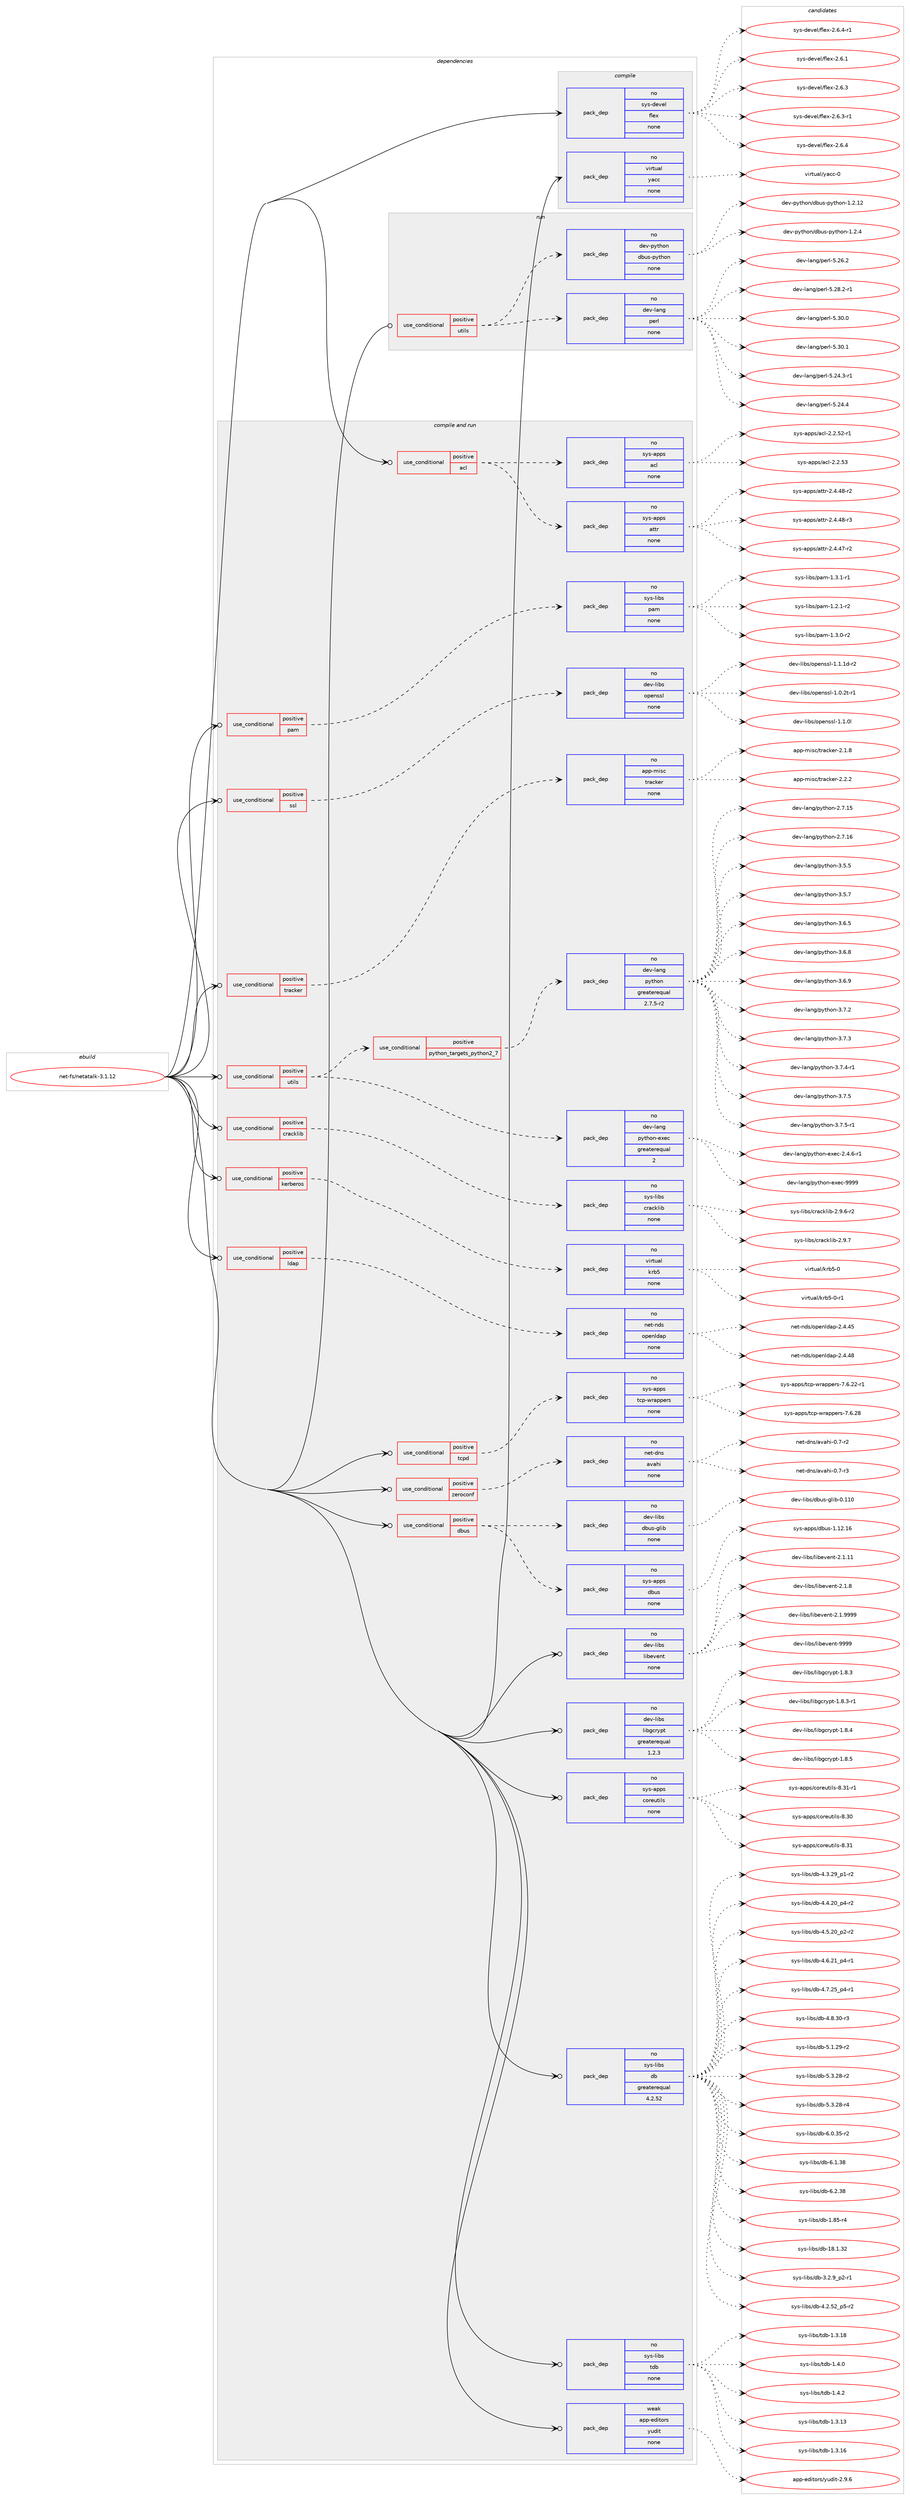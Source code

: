 digraph prolog {

# *************
# Graph options
# *************

newrank=true;
concentrate=true;
compound=true;
graph [rankdir=LR,fontname=Helvetica,fontsize=10,ranksep=1.5];#, ranksep=2.5, nodesep=0.2];
edge  [arrowhead=vee];
node  [fontname=Helvetica,fontsize=10];

# **********
# The ebuild
# **********

subgraph cluster_leftcol {
color=gray;
rank=same;
label=<<i>ebuild</i>>;
id [label="net-fs/netatalk-3.1.12", color=red, width=4, href="../net-fs/netatalk-3.1.12.svg"];
}

# ****************
# The dependencies
# ****************

subgraph cluster_midcol {
color=gray;
label=<<i>dependencies</i>>;
subgraph cluster_compile {
fillcolor="#eeeeee";
style=filled;
label=<<i>compile</i>>;
subgraph pack605714 {
dependency819735 [label=<<TABLE BORDER="0" CELLBORDER="1" CELLSPACING="0" CELLPADDING="4" WIDTH="220"><TR><TD ROWSPAN="6" CELLPADDING="30">pack_dep</TD></TR><TR><TD WIDTH="110">no</TD></TR><TR><TD>sys-devel</TD></TR><TR><TD>flex</TD></TR><TR><TD>none</TD></TR><TR><TD></TD></TR></TABLE>>, shape=none, color=blue];
}
id:e -> dependency819735:w [weight=20,style="solid",arrowhead="vee"];
subgraph pack605715 {
dependency819736 [label=<<TABLE BORDER="0" CELLBORDER="1" CELLSPACING="0" CELLPADDING="4" WIDTH="220"><TR><TD ROWSPAN="6" CELLPADDING="30">pack_dep</TD></TR><TR><TD WIDTH="110">no</TD></TR><TR><TD>virtual</TD></TR><TR><TD>yacc</TD></TR><TR><TD>none</TD></TR><TR><TD></TD></TR></TABLE>>, shape=none, color=blue];
}
id:e -> dependency819736:w [weight=20,style="solid",arrowhead="vee"];
}
subgraph cluster_compileandrun {
fillcolor="#eeeeee";
style=filled;
label=<<i>compile and run</i>>;
subgraph cond199676 {
dependency819737 [label=<<TABLE BORDER="0" CELLBORDER="1" CELLSPACING="0" CELLPADDING="4"><TR><TD ROWSPAN="3" CELLPADDING="10">use_conditional</TD></TR><TR><TD>positive</TD></TR><TR><TD>acl</TD></TR></TABLE>>, shape=none, color=red];
subgraph pack605716 {
dependency819738 [label=<<TABLE BORDER="0" CELLBORDER="1" CELLSPACING="0" CELLPADDING="4" WIDTH="220"><TR><TD ROWSPAN="6" CELLPADDING="30">pack_dep</TD></TR><TR><TD WIDTH="110">no</TD></TR><TR><TD>sys-apps</TD></TR><TR><TD>attr</TD></TR><TR><TD>none</TD></TR><TR><TD></TD></TR></TABLE>>, shape=none, color=blue];
}
dependency819737:e -> dependency819738:w [weight=20,style="dashed",arrowhead="vee"];
subgraph pack605717 {
dependency819739 [label=<<TABLE BORDER="0" CELLBORDER="1" CELLSPACING="0" CELLPADDING="4" WIDTH="220"><TR><TD ROWSPAN="6" CELLPADDING="30">pack_dep</TD></TR><TR><TD WIDTH="110">no</TD></TR><TR><TD>sys-apps</TD></TR><TR><TD>acl</TD></TR><TR><TD>none</TD></TR><TR><TD></TD></TR></TABLE>>, shape=none, color=blue];
}
dependency819737:e -> dependency819739:w [weight=20,style="dashed",arrowhead="vee"];
}
id:e -> dependency819737:w [weight=20,style="solid",arrowhead="odotvee"];
subgraph cond199677 {
dependency819740 [label=<<TABLE BORDER="0" CELLBORDER="1" CELLSPACING="0" CELLPADDING="4"><TR><TD ROWSPAN="3" CELLPADDING="10">use_conditional</TD></TR><TR><TD>positive</TD></TR><TR><TD>cracklib</TD></TR></TABLE>>, shape=none, color=red];
subgraph pack605718 {
dependency819741 [label=<<TABLE BORDER="0" CELLBORDER="1" CELLSPACING="0" CELLPADDING="4" WIDTH="220"><TR><TD ROWSPAN="6" CELLPADDING="30">pack_dep</TD></TR><TR><TD WIDTH="110">no</TD></TR><TR><TD>sys-libs</TD></TR><TR><TD>cracklib</TD></TR><TR><TD>none</TD></TR><TR><TD></TD></TR></TABLE>>, shape=none, color=blue];
}
dependency819740:e -> dependency819741:w [weight=20,style="dashed",arrowhead="vee"];
}
id:e -> dependency819740:w [weight=20,style="solid",arrowhead="odotvee"];
subgraph cond199678 {
dependency819742 [label=<<TABLE BORDER="0" CELLBORDER="1" CELLSPACING="0" CELLPADDING="4"><TR><TD ROWSPAN="3" CELLPADDING="10">use_conditional</TD></TR><TR><TD>positive</TD></TR><TR><TD>dbus</TD></TR></TABLE>>, shape=none, color=red];
subgraph pack605719 {
dependency819743 [label=<<TABLE BORDER="0" CELLBORDER="1" CELLSPACING="0" CELLPADDING="4" WIDTH="220"><TR><TD ROWSPAN="6" CELLPADDING="30">pack_dep</TD></TR><TR><TD WIDTH="110">no</TD></TR><TR><TD>sys-apps</TD></TR><TR><TD>dbus</TD></TR><TR><TD>none</TD></TR><TR><TD></TD></TR></TABLE>>, shape=none, color=blue];
}
dependency819742:e -> dependency819743:w [weight=20,style="dashed",arrowhead="vee"];
subgraph pack605720 {
dependency819744 [label=<<TABLE BORDER="0" CELLBORDER="1" CELLSPACING="0" CELLPADDING="4" WIDTH="220"><TR><TD ROWSPAN="6" CELLPADDING="30">pack_dep</TD></TR><TR><TD WIDTH="110">no</TD></TR><TR><TD>dev-libs</TD></TR><TR><TD>dbus-glib</TD></TR><TR><TD>none</TD></TR><TR><TD></TD></TR></TABLE>>, shape=none, color=blue];
}
dependency819742:e -> dependency819744:w [weight=20,style="dashed",arrowhead="vee"];
}
id:e -> dependency819742:w [weight=20,style="solid",arrowhead="odotvee"];
subgraph cond199679 {
dependency819745 [label=<<TABLE BORDER="0" CELLBORDER="1" CELLSPACING="0" CELLPADDING="4"><TR><TD ROWSPAN="3" CELLPADDING="10">use_conditional</TD></TR><TR><TD>positive</TD></TR><TR><TD>kerberos</TD></TR></TABLE>>, shape=none, color=red];
subgraph pack605721 {
dependency819746 [label=<<TABLE BORDER="0" CELLBORDER="1" CELLSPACING="0" CELLPADDING="4" WIDTH="220"><TR><TD ROWSPAN="6" CELLPADDING="30">pack_dep</TD></TR><TR><TD WIDTH="110">no</TD></TR><TR><TD>virtual</TD></TR><TR><TD>krb5</TD></TR><TR><TD>none</TD></TR><TR><TD></TD></TR></TABLE>>, shape=none, color=blue];
}
dependency819745:e -> dependency819746:w [weight=20,style="dashed",arrowhead="vee"];
}
id:e -> dependency819745:w [weight=20,style="solid",arrowhead="odotvee"];
subgraph cond199680 {
dependency819747 [label=<<TABLE BORDER="0" CELLBORDER="1" CELLSPACING="0" CELLPADDING="4"><TR><TD ROWSPAN="3" CELLPADDING="10">use_conditional</TD></TR><TR><TD>positive</TD></TR><TR><TD>ldap</TD></TR></TABLE>>, shape=none, color=red];
subgraph pack605722 {
dependency819748 [label=<<TABLE BORDER="0" CELLBORDER="1" CELLSPACING="0" CELLPADDING="4" WIDTH="220"><TR><TD ROWSPAN="6" CELLPADDING="30">pack_dep</TD></TR><TR><TD WIDTH="110">no</TD></TR><TR><TD>net-nds</TD></TR><TR><TD>openldap</TD></TR><TR><TD>none</TD></TR><TR><TD></TD></TR></TABLE>>, shape=none, color=blue];
}
dependency819747:e -> dependency819748:w [weight=20,style="dashed",arrowhead="vee"];
}
id:e -> dependency819747:w [weight=20,style="solid",arrowhead="odotvee"];
subgraph cond199681 {
dependency819749 [label=<<TABLE BORDER="0" CELLBORDER="1" CELLSPACING="0" CELLPADDING="4"><TR><TD ROWSPAN="3" CELLPADDING="10">use_conditional</TD></TR><TR><TD>positive</TD></TR><TR><TD>pam</TD></TR></TABLE>>, shape=none, color=red];
subgraph pack605723 {
dependency819750 [label=<<TABLE BORDER="0" CELLBORDER="1" CELLSPACING="0" CELLPADDING="4" WIDTH="220"><TR><TD ROWSPAN="6" CELLPADDING="30">pack_dep</TD></TR><TR><TD WIDTH="110">no</TD></TR><TR><TD>sys-libs</TD></TR><TR><TD>pam</TD></TR><TR><TD>none</TD></TR><TR><TD></TD></TR></TABLE>>, shape=none, color=blue];
}
dependency819749:e -> dependency819750:w [weight=20,style="dashed",arrowhead="vee"];
}
id:e -> dependency819749:w [weight=20,style="solid",arrowhead="odotvee"];
subgraph cond199682 {
dependency819751 [label=<<TABLE BORDER="0" CELLBORDER="1" CELLSPACING="0" CELLPADDING="4"><TR><TD ROWSPAN="3" CELLPADDING="10">use_conditional</TD></TR><TR><TD>positive</TD></TR><TR><TD>ssl</TD></TR></TABLE>>, shape=none, color=red];
subgraph pack605724 {
dependency819752 [label=<<TABLE BORDER="0" CELLBORDER="1" CELLSPACING="0" CELLPADDING="4" WIDTH="220"><TR><TD ROWSPAN="6" CELLPADDING="30">pack_dep</TD></TR><TR><TD WIDTH="110">no</TD></TR><TR><TD>dev-libs</TD></TR><TR><TD>openssl</TD></TR><TR><TD>none</TD></TR><TR><TD></TD></TR></TABLE>>, shape=none, color=blue];
}
dependency819751:e -> dependency819752:w [weight=20,style="dashed",arrowhead="vee"];
}
id:e -> dependency819751:w [weight=20,style="solid",arrowhead="odotvee"];
subgraph cond199683 {
dependency819753 [label=<<TABLE BORDER="0" CELLBORDER="1" CELLSPACING="0" CELLPADDING="4"><TR><TD ROWSPAN="3" CELLPADDING="10">use_conditional</TD></TR><TR><TD>positive</TD></TR><TR><TD>tcpd</TD></TR></TABLE>>, shape=none, color=red];
subgraph pack605725 {
dependency819754 [label=<<TABLE BORDER="0" CELLBORDER="1" CELLSPACING="0" CELLPADDING="4" WIDTH="220"><TR><TD ROWSPAN="6" CELLPADDING="30">pack_dep</TD></TR><TR><TD WIDTH="110">no</TD></TR><TR><TD>sys-apps</TD></TR><TR><TD>tcp-wrappers</TD></TR><TR><TD>none</TD></TR><TR><TD></TD></TR></TABLE>>, shape=none, color=blue];
}
dependency819753:e -> dependency819754:w [weight=20,style="dashed",arrowhead="vee"];
}
id:e -> dependency819753:w [weight=20,style="solid",arrowhead="odotvee"];
subgraph cond199684 {
dependency819755 [label=<<TABLE BORDER="0" CELLBORDER="1" CELLSPACING="0" CELLPADDING="4"><TR><TD ROWSPAN="3" CELLPADDING="10">use_conditional</TD></TR><TR><TD>positive</TD></TR><TR><TD>tracker</TD></TR></TABLE>>, shape=none, color=red];
subgraph pack605726 {
dependency819756 [label=<<TABLE BORDER="0" CELLBORDER="1" CELLSPACING="0" CELLPADDING="4" WIDTH="220"><TR><TD ROWSPAN="6" CELLPADDING="30">pack_dep</TD></TR><TR><TD WIDTH="110">no</TD></TR><TR><TD>app-misc</TD></TR><TR><TD>tracker</TD></TR><TR><TD>none</TD></TR><TR><TD></TD></TR></TABLE>>, shape=none, color=blue];
}
dependency819755:e -> dependency819756:w [weight=20,style="dashed",arrowhead="vee"];
}
id:e -> dependency819755:w [weight=20,style="solid",arrowhead="odotvee"];
subgraph cond199685 {
dependency819757 [label=<<TABLE BORDER="0" CELLBORDER="1" CELLSPACING="0" CELLPADDING="4"><TR><TD ROWSPAN="3" CELLPADDING="10">use_conditional</TD></TR><TR><TD>positive</TD></TR><TR><TD>utils</TD></TR></TABLE>>, shape=none, color=red];
subgraph cond199686 {
dependency819758 [label=<<TABLE BORDER="0" CELLBORDER="1" CELLSPACING="0" CELLPADDING="4"><TR><TD ROWSPAN="3" CELLPADDING="10">use_conditional</TD></TR><TR><TD>positive</TD></TR><TR><TD>python_targets_python2_7</TD></TR></TABLE>>, shape=none, color=red];
subgraph pack605727 {
dependency819759 [label=<<TABLE BORDER="0" CELLBORDER="1" CELLSPACING="0" CELLPADDING="4" WIDTH="220"><TR><TD ROWSPAN="6" CELLPADDING="30">pack_dep</TD></TR><TR><TD WIDTH="110">no</TD></TR><TR><TD>dev-lang</TD></TR><TR><TD>python</TD></TR><TR><TD>greaterequal</TD></TR><TR><TD>2.7.5-r2</TD></TR></TABLE>>, shape=none, color=blue];
}
dependency819758:e -> dependency819759:w [weight=20,style="dashed",arrowhead="vee"];
}
dependency819757:e -> dependency819758:w [weight=20,style="dashed",arrowhead="vee"];
subgraph pack605728 {
dependency819760 [label=<<TABLE BORDER="0" CELLBORDER="1" CELLSPACING="0" CELLPADDING="4" WIDTH="220"><TR><TD ROWSPAN="6" CELLPADDING="30">pack_dep</TD></TR><TR><TD WIDTH="110">no</TD></TR><TR><TD>dev-lang</TD></TR><TR><TD>python-exec</TD></TR><TR><TD>greaterequal</TD></TR><TR><TD>2</TD></TR></TABLE>>, shape=none, color=blue];
}
dependency819757:e -> dependency819760:w [weight=20,style="dashed",arrowhead="vee"];
}
id:e -> dependency819757:w [weight=20,style="solid",arrowhead="odotvee"];
subgraph cond199687 {
dependency819761 [label=<<TABLE BORDER="0" CELLBORDER="1" CELLSPACING="0" CELLPADDING="4"><TR><TD ROWSPAN="3" CELLPADDING="10">use_conditional</TD></TR><TR><TD>positive</TD></TR><TR><TD>zeroconf</TD></TR></TABLE>>, shape=none, color=red];
subgraph pack605729 {
dependency819762 [label=<<TABLE BORDER="0" CELLBORDER="1" CELLSPACING="0" CELLPADDING="4" WIDTH="220"><TR><TD ROWSPAN="6" CELLPADDING="30">pack_dep</TD></TR><TR><TD WIDTH="110">no</TD></TR><TR><TD>net-dns</TD></TR><TR><TD>avahi</TD></TR><TR><TD>none</TD></TR><TR><TD></TD></TR></TABLE>>, shape=none, color=blue];
}
dependency819761:e -> dependency819762:w [weight=20,style="dashed",arrowhead="vee"];
}
id:e -> dependency819761:w [weight=20,style="solid",arrowhead="odotvee"];
subgraph pack605730 {
dependency819763 [label=<<TABLE BORDER="0" CELLBORDER="1" CELLSPACING="0" CELLPADDING="4" WIDTH="220"><TR><TD ROWSPAN="6" CELLPADDING="30">pack_dep</TD></TR><TR><TD WIDTH="110">no</TD></TR><TR><TD>dev-libs</TD></TR><TR><TD>libevent</TD></TR><TR><TD>none</TD></TR><TR><TD></TD></TR></TABLE>>, shape=none, color=blue];
}
id:e -> dependency819763:w [weight=20,style="solid",arrowhead="odotvee"];
subgraph pack605731 {
dependency819764 [label=<<TABLE BORDER="0" CELLBORDER="1" CELLSPACING="0" CELLPADDING="4" WIDTH="220"><TR><TD ROWSPAN="6" CELLPADDING="30">pack_dep</TD></TR><TR><TD WIDTH="110">no</TD></TR><TR><TD>dev-libs</TD></TR><TR><TD>libgcrypt</TD></TR><TR><TD>greaterequal</TD></TR><TR><TD>1.2.3</TD></TR></TABLE>>, shape=none, color=blue];
}
id:e -> dependency819764:w [weight=20,style="solid",arrowhead="odotvee"];
subgraph pack605732 {
dependency819765 [label=<<TABLE BORDER="0" CELLBORDER="1" CELLSPACING="0" CELLPADDING="4" WIDTH="220"><TR><TD ROWSPAN="6" CELLPADDING="30">pack_dep</TD></TR><TR><TD WIDTH="110">no</TD></TR><TR><TD>sys-apps</TD></TR><TR><TD>coreutils</TD></TR><TR><TD>none</TD></TR><TR><TD></TD></TR></TABLE>>, shape=none, color=blue];
}
id:e -> dependency819765:w [weight=20,style="solid",arrowhead="odotvee"];
subgraph pack605733 {
dependency819766 [label=<<TABLE BORDER="0" CELLBORDER="1" CELLSPACING="0" CELLPADDING="4" WIDTH="220"><TR><TD ROWSPAN="6" CELLPADDING="30">pack_dep</TD></TR><TR><TD WIDTH="110">no</TD></TR><TR><TD>sys-libs</TD></TR><TR><TD>db</TD></TR><TR><TD>greaterequal</TD></TR><TR><TD>4.2.52</TD></TR></TABLE>>, shape=none, color=blue];
}
id:e -> dependency819766:w [weight=20,style="solid",arrowhead="odotvee"];
subgraph pack605734 {
dependency819767 [label=<<TABLE BORDER="0" CELLBORDER="1" CELLSPACING="0" CELLPADDING="4" WIDTH="220"><TR><TD ROWSPAN="6" CELLPADDING="30">pack_dep</TD></TR><TR><TD WIDTH="110">no</TD></TR><TR><TD>sys-libs</TD></TR><TR><TD>tdb</TD></TR><TR><TD>none</TD></TR><TR><TD></TD></TR></TABLE>>, shape=none, color=blue];
}
id:e -> dependency819767:w [weight=20,style="solid",arrowhead="odotvee"];
subgraph pack605735 {
dependency819768 [label=<<TABLE BORDER="0" CELLBORDER="1" CELLSPACING="0" CELLPADDING="4" WIDTH="220"><TR><TD ROWSPAN="6" CELLPADDING="30">pack_dep</TD></TR><TR><TD WIDTH="110">weak</TD></TR><TR><TD>app-editors</TD></TR><TR><TD>yudit</TD></TR><TR><TD>none</TD></TR><TR><TD></TD></TR></TABLE>>, shape=none, color=blue];
}
id:e -> dependency819768:w [weight=20,style="solid",arrowhead="odotvee"];
}
subgraph cluster_run {
fillcolor="#eeeeee";
style=filled;
label=<<i>run</i>>;
subgraph cond199688 {
dependency819769 [label=<<TABLE BORDER="0" CELLBORDER="1" CELLSPACING="0" CELLPADDING="4"><TR><TD ROWSPAN="3" CELLPADDING="10">use_conditional</TD></TR><TR><TD>positive</TD></TR><TR><TD>utils</TD></TR></TABLE>>, shape=none, color=red];
subgraph pack605736 {
dependency819770 [label=<<TABLE BORDER="0" CELLBORDER="1" CELLSPACING="0" CELLPADDING="4" WIDTH="220"><TR><TD ROWSPAN="6" CELLPADDING="30">pack_dep</TD></TR><TR><TD WIDTH="110">no</TD></TR><TR><TD>dev-lang</TD></TR><TR><TD>perl</TD></TR><TR><TD>none</TD></TR><TR><TD></TD></TR></TABLE>>, shape=none, color=blue];
}
dependency819769:e -> dependency819770:w [weight=20,style="dashed",arrowhead="vee"];
subgraph pack605737 {
dependency819771 [label=<<TABLE BORDER="0" CELLBORDER="1" CELLSPACING="0" CELLPADDING="4" WIDTH="220"><TR><TD ROWSPAN="6" CELLPADDING="30">pack_dep</TD></TR><TR><TD WIDTH="110">no</TD></TR><TR><TD>dev-python</TD></TR><TR><TD>dbus-python</TD></TR><TR><TD>none</TD></TR><TR><TD></TD></TR></TABLE>>, shape=none, color=blue];
}
dependency819769:e -> dependency819771:w [weight=20,style="dashed",arrowhead="vee"];
}
id:e -> dependency819769:w [weight=20,style="solid",arrowhead="odot"];
}
}

# **************
# The candidates
# **************

subgraph cluster_choices {
rank=same;
color=gray;
label=<<i>candidates</i>>;

subgraph choice605714 {
color=black;
nodesep=1;
choice1151211154510010111810110847102108101120455046544649 [label="sys-devel/flex-2.6.1", color=red, width=4,href="../sys-devel/flex-2.6.1.svg"];
choice1151211154510010111810110847102108101120455046544651 [label="sys-devel/flex-2.6.3", color=red, width=4,href="../sys-devel/flex-2.6.3.svg"];
choice11512111545100101118101108471021081011204550465446514511449 [label="sys-devel/flex-2.6.3-r1", color=red, width=4,href="../sys-devel/flex-2.6.3-r1.svg"];
choice1151211154510010111810110847102108101120455046544652 [label="sys-devel/flex-2.6.4", color=red, width=4,href="../sys-devel/flex-2.6.4.svg"];
choice11512111545100101118101108471021081011204550465446524511449 [label="sys-devel/flex-2.6.4-r1", color=red, width=4,href="../sys-devel/flex-2.6.4-r1.svg"];
dependency819735:e -> choice1151211154510010111810110847102108101120455046544649:w [style=dotted,weight="100"];
dependency819735:e -> choice1151211154510010111810110847102108101120455046544651:w [style=dotted,weight="100"];
dependency819735:e -> choice11512111545100101118101108471021081011204550465446514511449:w [style=dotted,weight="100"];
dependency819735:e -> choice1151211154510010111810110847102108101120455046544652:w [style=dotted,weight="100"];
dependency819735:e -> choice11512111545100101118101108471021081011204550465446524511449:w [style=dotted,weight="100"];
}
subgraph choice605715 {
color=black;
nodesep=1;
choice11810511411611797108471219799994548 [label="virtual/yacc-0", color=red, width=4,href="../virtual/yacc-0.svg"];
dependency819736:e -> choice11810511411611797108471219799994548:w [style=dotted,weight="100"];
}
subgraph choice605716 {
color=black;
nodesep=1;
choice11512111545971121121154797116116114455046524652554511450 [label="sys-apps/attr-2.4.47-r2", color=red, width=4,href="../sys-apps/attr-2.4.47-r2.svg"];
choice11512111545971121121154797116116114455046524652564511450 [label="sys-apps/attr-2.4.48-r2", color=red, width=4,href="../sys-apps/attr-2.4.48-r2.svg"];
choice11512111545971121121154797116116114455046524652564511451 [label="sys-apps/attr-2.4.48-r3", color=red, width=4,href="../sys-apps/attr-2.4.48-r3.svg"];
dependency819738:e -> choice11512111545971121121154797116116114455046524652554511450:w [style=dotted,weight="100"];
dependency819738:e -> choice11512111545971121121154797116116114455046524652564511450:w [style=dotted,weight="100"];
dependency819738:e -> choice11512111545971121121154797116116114455046524652564511451:w [style=dotted,weight="100"];
}
subgraph choice605717 {
color=black;
nodesep=1;
choice1151211154597112112115479799108455046504653504511449 [label="sys-apps/acl-2.2.52-r1", color=red, width=4,href="../sys-apps/acl-2.2.52-r1.svg"];
choice115121115459711211211547979910845504650465351 [label="sys-apps/acl-2.2.53", color=red, width=4,href="../sys-apps/acl-2.2.53.svg"];
dependency819739:e -> choice1151211154597112112115479799108455046504653504511449:w [style=dotted,weight="100"];
dependency819739:e -> choice115121115459711211211547979910845504650465351:w [style=dotted,weight="100"];
}
subgraph choice605718 {
color=black;
nodesep=1;
choice115121115451081059811547991149799107108105984550465746544511450 [label="sys-libs/cracklib-2.9.6-r2", color=red, width=4,href="../sys-libs/cracklib-2.9.6-r2.svg"];
choice11512111545108105981154799114979910710810598455046574655 [label="sys-libs/cracklib-2.9.7", color=red, width=4,href="../sys-libs/cracklib-2.9.7.svg"];
dependency819741:e -> choice115121115451081059811547991149799107108105984550465746544511450:w [style=dotted,weight="100"];
dependency819741:e -> choice11512111545108105981154799114979910710810598455046574655:w [style=dotted,weight="100"];
}
subgraph choice605719 {
color=black;
nodesep=1;
choice115121115459711211211547100981171154549464950464954 [label="sys-apps/dbus-1.12.16", color=red, width=4,href="../sys-apps/dbus-1.12.16.svg"];
dependency819743:e -> choice115121115459711211211547100981171154549464950464954:w [style=dotted,weight="100"];
}
subgraph choice605720 {
color=black;
nodesep=1;
choice100101118451081059811547100981171154510310810598454846494948 [label="dev-libs/dbus-glib-0.110", color=red, width=4,href="../dev-libs/dbus-glib-0.110.svg"];
dependency819744:e -> choice100101118451081059811547100981171154510310810598454846494948:w [style=dotted,weight="100"];
}
subgraph choice605721 {
color=black;
nodesep=1;
choice118105114116117971084710711498534548 [label="virtual/krb5-0", color=red, width=4,href="../virtual/krb5-0.svg"];
choice1181051141161179710847107114985345484511449 [label="virtual/krb5-0-r1", color=red, width=4,href="../virtual/krb5-0-r1.svg"];
dependency819746:e -> choice118105114116117971084710711498534548:w [style=dotted,weight="100"];
dependency819746:e -> choice1181051141161179710847107114985345484511449:w [style=dotted,weight="100"];
}
subgraph choice605722 {
color=black;
nodesep=1;
choice11010111645110100115471111121011101081009711245504652465253 [label="net-nds/openldap-2.4.45", color=red, width=4,href="../net-nds/openldap-2.4.45.svg"];
choice11010111645110100115471111121011101081009711245504652465256 [label="net-nds/openldap-2.4.48", color=red, width=4,href="../net-nds/openldap-2.4.48.svg"];
dependency819748:e -> choice11010111645110100115471111121011101081009711245504652465253:w [style=dotted,weight="100"];
dependency819748:e -> choice11010111645110100115471111121011101081009711245504652465256:w [style=dotted,weight="100"];
}
subgraph choice605723 {
color=black;
nodesep=1;
choice115121115451081059811547112971094549465046494511450 [label="sys-libs/pam-1.2.1-r2", color=red, width=4,href="../sys-libs/pam-1.2.1-r2.svg"];
choice115121115451081059811547112971094549465146484511450 [label="sys-libs/pam-1.3.0-r2", color=red, width=4,href="../sys-libs/pam-1.3.0-r2.svg"];
choice115121115451081059811547112971094549465146494511449 [label="sys-libs/pam-1.3.1-r1", color=red, width=4,href="../sys-libs/pam-1.3.1-r1.svg"];
dependency819750:e -> choice115121115451081059811547112971094549465046494511450:w [style=dotted,weight="100"];
dependency819750:e -> choice115121115451081059811547112971094549465146484511450:w [style=dotted,weight="100"];
dependency819750:e -> choice115121115451081059811547112971094549465146494511449:w [style=dotted,weight="100"];
}
subgraph choice605724 {
color=black;
nodesep=1;
choice1001011184510810598115471111121011101151151084549464846501164511449 [label="dev-libs/openssl-1.0.2t-r1", color=red, width=4,href="../dev-libs/openssl-1.0.2t-r1.svg"];
choice100101118451081059811547111112101110115115108454946494648108 [label="dev-libs/openssl-1.1.0l", color=red, width=4,href="../dev-libs/openssl-1.1.0l.svg"];
choice1001011184510810598115471111121011101151151084549464946491004511450 [label="dev-libs/openssl-1.1.1d-r2", color=red, width=4,href="../dev-libs/openssl-1.1.1d-r2.svg"];
dependency819752:e -> choice1001011184510810598115471111121011101151151084549464846501164511449:w [style=dotted,weight="100"];
dependency819752:e -> choice100101118451081059811547111112101110115115108454946494648108:w [style=dotted,weight="100"];
dependency819752:e -> choice1001011184510810598115471111121011101151151084549464946491004511450:w [style=dotted,weight="100"];
}
subgraph choice605725 {
color=black;
nodesep=1;
choice115121115459711211211547116991124511911497112112101114115455546544650504511449 [label="sys-apps/tcp-wrappers-7.6.22-r1", color=red, width=4,href="../sys-apps/tcp-wrappers-7.6.22-r1.svg"];
choice11512111545971121121154711699112451191149711211210111411545554654465056 [label="sys-apps/tcp-wrappers-7.6.28", color=red, width=4,href="../sys-apps/tcp-wrappers-7.6.28.svg"];
dependency819754:e -> choice115121115459711211211547116991124511911497112112101114115455546544650504511449:w [style=dotted,weight="100"];
dependency819754:e -> choice11512111545971121121154711699112451191149711211210111411545554654465056:w [style=dotted,weight="100"];
}
subgraph choice605726 {
color=black;
nodesep=1;
choice971121124510910511599471161149799107101114455046494656 [label="app-misc/tracker-2.1.8", color=red, width=4,href="../app-misc/tracker-2.1.8.svg"];
choice971121124510910511599471161149799107101114455046504650 [label="app-misc/tracker-2.2.2", color=red, width=4,href="../app-misc/tracker-2.2.2.svg"];
dependency819756:e -> choice971121124510910511599471161149799107101114455046494656:w [style=dotted,weight="100"];
dependency819756:e -> choice971121124510910511599471161149799107101114455046504650:w [style=dotted,weight="100"];
}
subgraph choice605727 {
color=black;
nodesep=1;
choice10010111845108971101034711212111610411111045504655464953 [label="dev-lang/python-2.7.15", color=red, width=4,href="../dev-lang/python-2.7.15.svg"];
choice10010111845108971101034711212111610411111045504655464954 [label="dev-lang/python-2.7.16", color=red, width=4,href="../dev-lang/python-2.7.16.svg"];
choice100101118451089711010347112121116104111110455146534653 [label="dev-lang/python-3.5.5", color=red, width=4,href="../dev-lang/python-3.5.5.svg"];
choice100101118451089711010347112121116104111110455146534655 [label="dev-lang/python-3.5.7", color=red, width=4,href="../dev-lang/python-3.5.7.svg"];
choice100101118451089711010347112121116104111110455146544653 [label="dev-lang/python-3.6.5", color=red, width=4,href="../dev-lang/python-3.6.5.svg"];
choice100101118451089711010347112121116104111110455146544656 [label="dev-lang/python-3.6.8", color=red, width=4,href="../dev-lang/python-3.6.8.svg"];
choice100101118451089711010347112121116104111110455146544657 [label="dev-lang/python-3.6.9", color=red, width=4,href="../dev-lang/python-3.6.9.svg"];
choice100101118451089711010347112121116104111110455146554650 [label="dev-lang/python-3.7.2", color=red, width=4,href="../dev-lang/python-3.7.2.svg"];
choice100101118451089711010347112121116104111110455146554651 [label="dev-lang/python-3.7.3", color=red, width=4,href="../dev-lang/python-3.7.3.svg"];
choice1001011184510897110103471121211161041111104551465546524511449 [label="dev-lang/python-3.7.4-r1", color=red, width=4,href="../dev-lang/python-3.7.4-r1.svg"];
choice100101118451089711010347112121116104111110455146554653 [label="dev-lang/python-3.7.5", color=red, width=4,href="../dev-lang/python-3.7.5.svg"];
choice1001011184510897110103471121211161041111104551465546534511449 [label="dev-lang/python-3.7.5-r1", color=red, width=4,href="../dev-lang/python-3.7.5-r1.svg"];
dependency819759:e -> choice10010111845108971101034711212111610411111045504655464953:w [style=dotted,weight="100"];
dependency819759:e -> choice10010111845108971101034711212111610411111045504655464954:w [style=dotted,weight="100"];
dependency819759:e -> choice100101118451089711010347112121116104111110455146534653:w [style=dotted,weight="100"];
dependency819759:e -> choice100101118451089711010347112121116104111110455146534655:w [style=dotted,weight="100"];
dependency819759:e -> choice100101118451089711010347112121116104111110455146544653:w [style=dotted,weight="100"];
dependency819759:e -> choice100101118451089711010347112121116104111110455146544656:w [style=dotted,weight="100"];
dependency819759:e -> choice100101118451089711010347112121116104111110455146544657:w [style=dotted,weight="100"];
dependency819759:e -> choice100101118451089711010347112121116104111110455146554650:w [style=dotted,weight="100"];
dependency819759:e -> choice100101118451089711010347112121116104111110455146554651:w [style=dotted,weight="100"];
dependency819759:e -> choice1001011184510897110103471121211161041111104551465546524511449:w [style=dotted,weight="100"];
dependency819759:e -> choice100101118451089711010347112121116104111110455146554653:w [style=dotted,weight="100"];
dependency819759:e -> choice1001011184510897110103471121211161041111104551465546534511449:w [style=dotted,weight="100"];
}
subgraph choice605728 {
color=black;
nodesep=1;
choice10010111845108971101034711212111610411111045101120101994550465246544511449 [label="dev-lang/python-exec-2.4.6-r1", color=red, width=4,href="../dev-lang/python-exec-2.4.6-r1.svg"];
choice10010111845108971101034711212111610411111045101120101994557575757 [label="dev-lang/python-exec-9999", color=red, width=4,href="../dev-lang/python-exec-9999.svg"];
dependency819760:e -> choice10010111845108971101034711212111610411111045101120101994550465246544511449:w [style=dotted,weight="100"];
dependency819760:e -> choice10010111845108971101034711212111610411111045101120101994557575757:w [style=dotted,weight="100"];
}
subgraph choice605729 {
color=black;
nodesep=1;
choice11010111645100110115479711897104105454846554511450 [label="net-dns/avahi-0.7-r2", color=red, width=4,href="../net-dns/avahi-0.7-r2.svg"];
choice11010111645100110115479711897104105454846554511451 [label="net-dns/avahi-0.7-r3", color=red, width=4,href="../net-dns/avahi-0.7-r3.svg"];
dependency819762:e -> choice11010111645100110115479711897104105454846554511450:w [style=dotted,weight="100"];
dependency819762:e -> choice11010111645100110115479711897104105454846554511451:w [style=dotted,weight="100"];
}
subgraph choice605730 {
color=black;
nodesep=1;
choice1001011184510810598115471081059810111810111011645504649464949 [label="dev-libs/libevent-2.1.11", color=red, width=4,href="../dev-libs/libevent-2.1.11.svg"];
choice10010111845108105981154710810598101118101110116455046494656 [label="dev-libs/libevent-2.1.8", color=red, width=4,href="../dev-libs/libevent-2.1.8.svg"];
choice10010111845108105981154710810598101118101110116455046494657575757 [label="dev-libs/libevent-2.1.9999", color=red, width=4,href="../dev-libs/libevent-2.1.9999.svg"];
choice100101118451081059811547108105981011181011101164557575757 [label="dev-libs/libevent-9999", color=red, width=4,href="../dev-libs/libevent-9999.svg"];
dependency819763:e -> choice1001011184510810598115471081059810111810111011645504649464949:w [style=dotted,weight="100"];
dependency819763:e -> choice10010111845108105981154710810598101118101110116455046494656:w [style=dotted,weight="100"];
dependency819763:e -> choice10010111845108105981154710810598101118101110116455046494657575757:w [style=dotted,weight="100"];
dependency819763:e -> choice100101118451081059811547108105981011181011101164557575757:w [style=dotted,weight="100"];
}
subgraph choice605731 {
color=black;
nodesep=1;
choice1001011184510810598115471081059810399114121112116454946564651 [label="dev-libs/libgcrypt-1.8.3", color=red, width=4,href="../dev-libs/libgcrypt-1.8.3.svg"];
choice10010111845108105981154710810598103991141211121164549465646514511449 [label="dev-libs/libgcrypt-1.8.3-r1", color=red, width=4,href="../dev-libs/libgcrypt-1.8.3-r1.svg"];
choice1001011184510810598115471081059810399114121112116454946564652 [label="dev-libs/libgcrypt-1.8.4", color=red, width=4,href="../dev-libs/libgcrypt-1.8.4.svg"];
choice1001011184510810598115471081059810399114121112116454946564653 [label="dev-libs/libgcrypt-1.8.5", color=red, width=4,href="../dev-libs/libgcrypt-1.8.5.svg"];
dependency819764:e -> choice1001011184510810598115471081059810399114121112116454946564651:w [style=dotted,weight="100"];
dependency819764:e -> choice10010111845108105981154710810598103991141211121164549465646514511449:w [style=dotted,weight="100"];
dependency819764:e -> choice1001011184510810598115471081059810399114121112116454946564652:w [style=dotted,weight="100"];
dependency819764:e -> choice1001011184510810598115471081059810399114121112116454946564653:w [style=dotted,weight="100"];
}
subgraph choice605732 {
color=black;
nodesep=1;
choice115121115459711211211547991111141011171161051081154556465148 [label="sys-apps/coreutils-8.30", color=red, width=4,href="../sys-apps/coreutils-8.30.svg"];
choice115121115459711211211547991111141011171161051081154556465149 [label="sys-apps/coreutils-8.31", color=red, width=4,href="../sys-apps/coreutils-8.31.svg"];
choice1151211154597112112115479911111410111711610510811545564651494511449 [label="sys-apps/coreutils-8.31-r1", color=red, width=4,href="../sys-apps/coreutils-8.31-r1.svg"];
dependency819765:e -> choice115121115459711211211547991111141011171161051081154556465148:w [style=dotted,weight="100"];
dependency819765:e -> choice115121115459711211211547991111141011171161051081154556465149:w [style=dotted,weight="100"];
dependency819765:e -> choice1151211154597112112115479911111410111711610510811545564651494511449:w [style=dotted,weight="100"];
}
subgraph choice605733 {
color=black;
nodesep=1;
choice1151211154510810598115471009845494656534511452 [label="sys-libs/db-1.85-r4", color=red, width=4,href="../sys-libs/db-1.85-r4.svg"];
choice115121115451081059811547100984549564649465150 [label="sys-libs/db-18.1.32", color=red, width=4,href="../sys-libs/db-18.1.32.svg"];
choice1151211154510810598115471009845514650465795112504511449 [label="sys-libs/db-3.2.9_p2-r1", color=red, width=4,href="../sys-libs/db-3.2.9_p2-r1.svg"];
choice115121115451081059811547100984552465046535095112534511450 [label="sys-libs/db-4.2.52_p5-r2", color=red, width=4,href="../sys-libs/db-4.2.52_p5-r2.svg"];
choice115121115451081059811547100984552465146505795112494511450 [label="sys-libs/db-4.3.29_p1-r2", color=red, width=4,href="../sys-libs/db-4.3.29_p1-r2.svg"];
choice115121115451081059811547100984552465246504895112524511450 [label="sys-libs/db-4.4.20_p4-r2", color=red, width=4,href="../sys-libs/db-4.4.20_p4-r2.svg"];
choice115121115451081059811547100984552465346504895112504511450 [label="sys-libs/db-4.5.20_p2-r2", color=red, width=4,href="../sys-libs/db-4.5.20_p2-r2.svg"];
choice115121115451081059811547100984552465446504995112524511449 [label="sys-libs/db-4.6.21_p4-r1", color=red, width=4,href="../sys-libs/db-4.6.21_p4-r1.svg"];
choice115121115451081059811547100984552465546505395112524511449 [label="sys-libs/db-4.7.25_p4-r1", color=red, width=4,href="../sys-libs/db-4.7.25_p4-r1.svg"];
choice11512111545108105981154710098455246564651484511451 [label="sys-libs/db-4.8.30-r3", color=red, width=4,href="../sys-libs/db-4.8.30-r3.svg"];
choice11512111545108105981154710098455346494650574511450 [label="sys-libs/db-5.1.29-r2", color=red, width=4,href="../sys-libs/db-5.1.29-r2.svg"];
choice11512111545108105981154710098455346514650564511450 [label="sys-libs/db-5.3.28-r2", color=red, width=4,href="../sys-libs/db-5.3.28-r2.svg"];
choice11512111545108105981154710098455346514650564511452 [label="sys-libs/db-5.3.28-r4", color=red, width=4,href="../sys-libs/db-5.3.28-r4.svg"];
choice11512111545108105981154710098455446484651534511450 [label="sys-libs/db-6.0.35-r2", color=red, width=4,href="../sys-libs/db-6.0.35-r2.svg"];
choice1151211154510810598115471009845544649465156 [label="sys-libs/db-6.1.38", color=red, width=4,href="../sys-libs/db-6.1.38.svg"];
choice1151211154510810598115471009845544650465156 [label="sys-libs/db-6.2.38", color=red, width=4,href="../sys-libs/db-6.2.38.svg"];
dependency819766:e -> choice1151211154510810598115471009845494656534511452:w [style=dotted,weight="100"];
dependency819766:e -> choice115121115451081059811547100984549564649465150:w [style=dotted,weight="100"];
dependency819766:e -> choice1151211154510810598115471009845514650465795112504511449:w [style=dotted,weight="100"];
dependency819766:e -> choice115121115451081059811547100984552465046535095112534511450:w [style=dotted,weight="100"];
dependency819766:e -> choice115121115451081059811547100984552465146505795112494511450:w [style=dotted,weight="100"];
dependency819766:e -> choice115121115451081059811547100984552465246504895112524511450:w [style=dotted,weight="100"];
dependency819766:e -> choice115121115451081059811547100984552465346504895112504511450:w [style=dotted,weight="100"];
dependency819766:e -> choice115121115451081059811547100984552465446504995112524511449:w [style=dotted,weight="100"];
dependency819766:e -> choice115121115451081059811547100984552465546505395112524511449:w [style=dotted,weight="100"];
dependency819766:e -> choice11512111545108105981154710098455246564651484511451:w [style=dotted,weight="100"];
dependency819766:e -> choice11512111545108105981154710098455346494650574511450:w [style=dotted,weight="100"];
dependency819766:e -> choice11512111545108105981154710098455346514650564511450:w [style=dotted,weight="100"];
dependency819766:e -> choice11512111545108105981154710098455346514650564511452:w [style=dotted,weight="100"];
dependency819766:e -> choice11512111545108105981154710098455446484651534511450:w [style=dotted,weight="100"];
dependency819766:e -> choice1151211154510810598115471009845544649465156:w [style=dotted,weight="100"];
dependency819766:e -> choice1151211154510810598115471009845544650465156:w [style=dotted,weight="100"];
}
subgraph choice605734 {
color=black;
nodesep=1;
choice1151211154510810598115471161009845494651464951 [label="sys-libs/tdb-1.3.13", color=red, width=4,href="../sys-libs/tdb-1.3.13.svg"];
choice1151211154510810598115471161009845494651464954 [label="sys-libs/tdb-1.3.16", color=red, width=4,href="../sys-libs/tdb-1.3.16.svg"];
choice1151211154510810598115471161009845494651464956 [label="sys-libs/tdb-1.3.18", color=red, width=4,href="../sys-libs/tdb-1.3.18.svg"];
choice11512111545108105981154711610098454946524648 [label="sys-libs/tdb-1.4.0", color=red, width=4,href="../sys-libs/tdb-1.4.0.svg"];
choice11512111545108105981154711610098454946524650 [label="sys-libs/tdb-1.4.2", color=red, width=4,href="../sys-libs/tdb-1.4.2.svg"];
dependency819767:e -> choice1151211154510810598115471161009845494651464951:w [style=dotted,weight="100"];
dependency819767:e -> choice1151211154510810598115471161009845494651464954:w [style=dotted,weight="100"];
dependency819767:e -> choice1151211154510810598115471161009845494651464956:w [style=dotted,weight="100"];
dependency819767:e -> choice11512111545108105981154711610098454946524648:w [style=dotted,weight="100"];
dependency819767:e -> choice11512111545108105981154711610098454946524650:w [style=dotted,weight="100"];
}
subgraph choice605735 {
color=black;
nodesep=1;
choice971121124510110010511611111411547121117100105116455046574654 [label="app-editors/yudit-2.9.6", color=red, width=4,href="../app-editors/yudit-2.9.6.svg"];
dependency819768:e -> choice971121124510110010511611111411547121117100105116455046574654:w [style=dotted,weight="100"];
}
subgraph choice605736 {
color=black;
nodesep=1;
choice100101118451089711010347112101114108455346505246514511449 [label="dev-lang/perl-5.24.3-r1", color=red, width=4,href="../dev-lang/perl-5.24.3-r1.svg"];
choice10010111845108971101034711210111410845534650524652 [label="dev-lang/perl-5.24.4", color=red, width=4,href="../dev-lang/perl-5.24.4.svg"];
choice10010111845108971101034711210111410845534650544650 [label="dev-lang/perl-5.26.2", color=red, width=4,href="../dev-lang/perl-5.26.2.svg"];
choice100101118451089711010347112101114108455346505646504511449 [label="dev-lang/perl-5.28.2-r1", color=red, width=4,href="../dev-lang/perl-5.28.2-r1.svg"];
choice10010111845108971101034711210111410845534651484648 [label="dev-lang/perl-5.30.0", color=red, width=4,href="../dev-lang/perl-5.30.0.svg"];
choice10010111845108971101034711210111410845534651484649 [label="dev-lang/perl-5.30.1", color=red, width=4,href="../dev-lang/perl-5.30.1.svg"];
dependency819770:e -> choice100101118451089711010347112101114108455346505246514511449:w [style=dotted,weight="100"];
dependency819770:e -> choice10010111845108971101034711210111410845534650524652:w [style=dotted,weight="100"];
dependency819770:e -> choice10010111845108971101034711210111410845534650544650:w [style=dotted,weight="100"];
dependency819770:e -> choice100101118451089711010347112101114108455346505646504511449:w [style=dotted,weight="100"];
dependency819770:e -> choice10010111845108971101034711210111410845534651484648:w [style=dotted,weight="100"];
dependency819770:e -> choice10010111845108971101034711210111410845534651484649:w [style=dotted,weight="100"];
}
subgraph choice605737 {
color=black;
nodesep=1;
choice1001011184511212111610411111047100981171154511212111610411111045494650464950 [label="dev-python/dbus-python-1.2.12", color=red, width=4,href="../dev-python/dbus-python-1.2.12.svg"];
choice10010111845112121116104111110471009811711545112121116104111110454946504652 [label="dev-python/dbus-python-1.2.4", color=red, width=4,href="../dev-python/dbus-python-1.2.4.svg"];
dependency819771:e -> choice1001011184511212111610411111047100981171154511212111610411111045494650464950:w [style=dotted,weight="100"];
dependency819771:e -> choice10010111845112121116104111110471009811711545112121116104111110454946504652:w [style=dotted,weight="100"];
}
}

}
